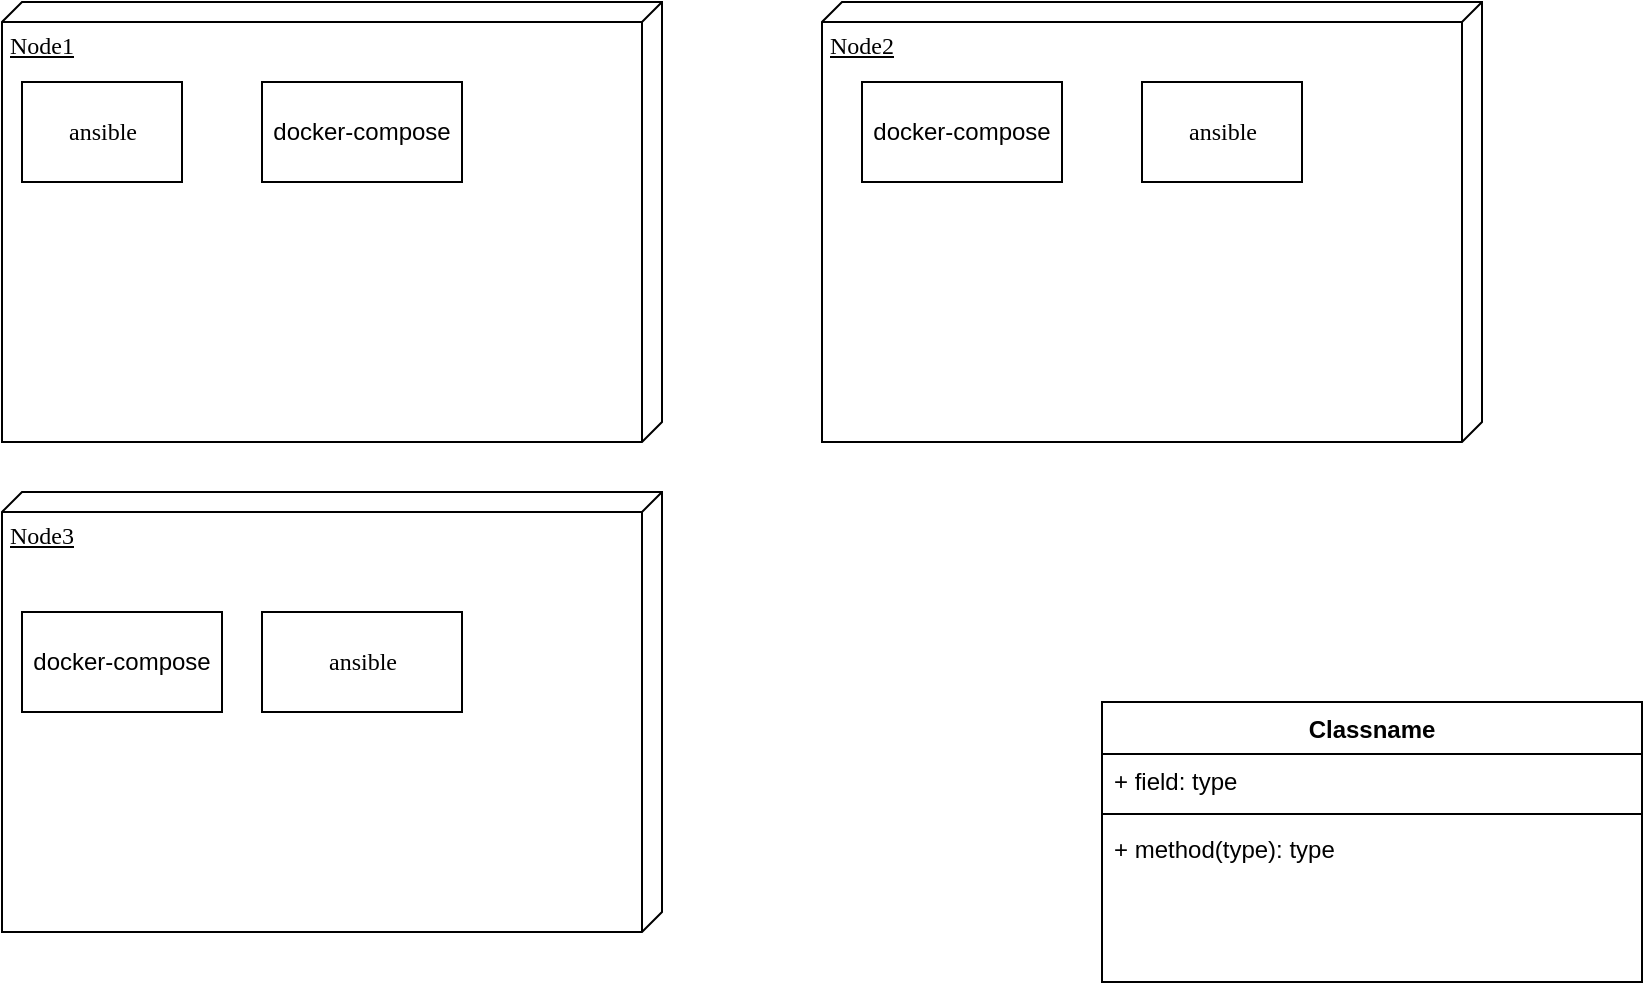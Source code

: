 <mxfile version="14.1.2" type="github">
  <diagram name="Page-1" id="5f0bae14-7c28-e335-631c-24af17079c00">
    <mxGraphModel dx="1422" dy="794" grid="1" gridSize="10" guides="1" tooltips="1" connect="1" arrows="1" fold="1" page="1" pageScale="1" pageWidth="1100" pageHeight="850" background="#ffffff" math="0" shadow="0">
      <root>
        <mxCell id="0" />
        <mxCell id="1" parent="0" />
        <mxCell id="39150e848f15840c-1" value="Node1" style="verticalAlign=top;align=left;spacingTop=8;spacingLeft=2;spacingRight=12;shape=cube;size=10;direction=south;fontStyle=4;html=1;rounded=0;shadow=0;comic=0;labelBackgroundColor=none;strokeWidth=1;fontFamily=Verdana;fontSize=12" parent="1" vertex="1">
          <mxGeometry x="120" y="70" width="330" height="220" as="geometry" />
        </mxCell>
        <mxCell id="39150e848f15840c-2" value="Node2" style="verticalAlign=top;align=left;spacingTop=8;spacingLeft=2;spacingRight=12;shape=cube;size=10;direction=south;fontStyle=4;html=1;rounded=0;shadow=0;comic=0;labelBackgroundColor=none;strokeWidth=1;fontFamily=Verdana;fontSize=12" parent="1" vertex="1">
          <mxGeometry x="530" y="70" width="330" height="220" as="geometry" />
        </mxCell>
        <mxCell id="39150e848f15840c-4" value="ansible" style="html=1;rounded=0;shadow=0;comic=0;labelBackgroundColor=none;strokeWidth=1;fontFamily=Verdana;fontSize=12;align=center;" parent="1" vertex="1">
          <mxGeometry x="130" y="110" width="80" height="50" as="geometry" />
        </mxCell>
        <mxCell id="gctUybJSA4F3Z8X1ZdK7-1" value="docker-compose" style="rounded=0;whiteSpace=wrap;html=1;" vertex="1" parent="1">
          <mxGeometry x="250" y="110" width="100" height="50" as="geometry" />
        </mxCell>
        <mxCell id="gctUybJSA4F3Z8X1ZdK7-3" value="docker-compose" style="rounded=0;whiteSpace=wrap;html=1;" vertex="1" parent="1">
          <mxGeometry x="550" y="110" width="100" height="50" as="geometry" />
        </mxCell>
        <mxCell id="gctUybJSA4F3Z8X1ZdK7-4" value="ansible" style="html=1;rounded=0;shadow=0;comic=0;labelBackgroundColor=none;strokeWidth=1;fontFamily=Verdana;fontSize=12;align=center;" vertex="1" parent="1">
          <mxGeometry x="690" y="110" width="80" height="50" as="geometry" />
        </mxCell>
        <mxCell id="gctUybJSA4F3Z8X1ZdK7-5" value="Node3" style="verticalAlign=top;align=left;spacingTop=8;spacingLeft=2;spacingRight=12;shape=cube;size=10;direction=south;fontStyle=4;html=1;rounded=0;shadow=0;comic=0;labelBackgroundColor=none;strokeWidth=1;fontFamily=Verdana;fontSize=12" vertex="1" parent="1">
          <mxGeometry x="120" y="315" width="330" height="220" as="geometry" />
        </mxCell>
        <mxCell id="gctUybJSA4F3Z8X1ZdK7-6" value="docker-compose" style="rounded=0;whiteSpace=wrap;html=1;" vertex="1" parent="1">
          <mxGeometry x="130" y="375" width="100" height="50" as="geometry" />
        </mxCell>
        <mxCell id="gctUybJSA4F3Z8X1ZdK7-7" value="ansible" style="html=1;rounded=0;shadow=0;comic=0;labelBackgroundColor=none;strokeWidth=1;fontFamily=Verdana;fontSize=12;align=center;" vertex="1" parent="1">
          <mxGeometry x="250" y="375" width="100" height="50" as="geometry" />
        </mxCell>
        <mxCell id="gctUybJSA4F3Z8X1ZdK7-8" value="Classname" style="swimlane;fontStyle=1;align=center;verticalAlign=top;childLayout=stackLayout;horizontal=1;startSize=26;horizontalStack=0;resizeParent=1;resizeParentMax=0;resizeLast=0;collapsible=1;marginBottom=0;" vertex="1" parent="1">
          <mxGeometry x="670" y="420" width="270" height="140" as="geometry" />
        </mxCell>
        <mxCell id="gctUybJSA4F3Z8X1ZdK7-9" value="+ field: type" style="text;strokeColor=none;fillColor=none;align=left;verticalAlign=top;spacingLeft=4;spacingRight=4;overflow=hidden;rotatable=0;points=[[0,0.5],[1,0.5]];portConstraint=eastwest;" vertex="1" parent="gctUybJSA4F3Z8X1ZdK7-8">
          <mxGeometry y="26" width="270" height="26" as="geometry" />
        </mxCell>
        <mxCell id="gctUybJSA4F3Z8X1ZdK7-10" value="" style="line;strokeWidth=1;fillColor=none;align=left;verticalAlign=middle;spacingTop=-1;spacingLeft=3;spacingRight=3;rotatable=0;labelPosition=right;points=[];portConstraint=eastwest;" vertex="1" parent="gctUybJSA4F3Z8X1ZdK7-8">
          <mxGeometry y="52" width="270" height="8" as="geometry" />
        </mxCell>
        <mxCell id="gctUybJSA4F3Z8X1ZdK7-11" value="+ method(type): type" style="text;strokeColor=none;fillColor=none;align=left;verticalAlign=top;spacingLeft=4;spacingRight=4;overflow=hidden;rotatable=0;points=[[0,0.5],[1,0.5]];portConstraint=eastwest;" vertex="1" parent="gctUybJSA4F3Z8X1ZdK7-8">
          <mxGeometry y="60" width="270" height="80" as="geometry" />
        </mxCell>
      </root>
    </mxGraphModel>
  </diagram>
</mxfile>
